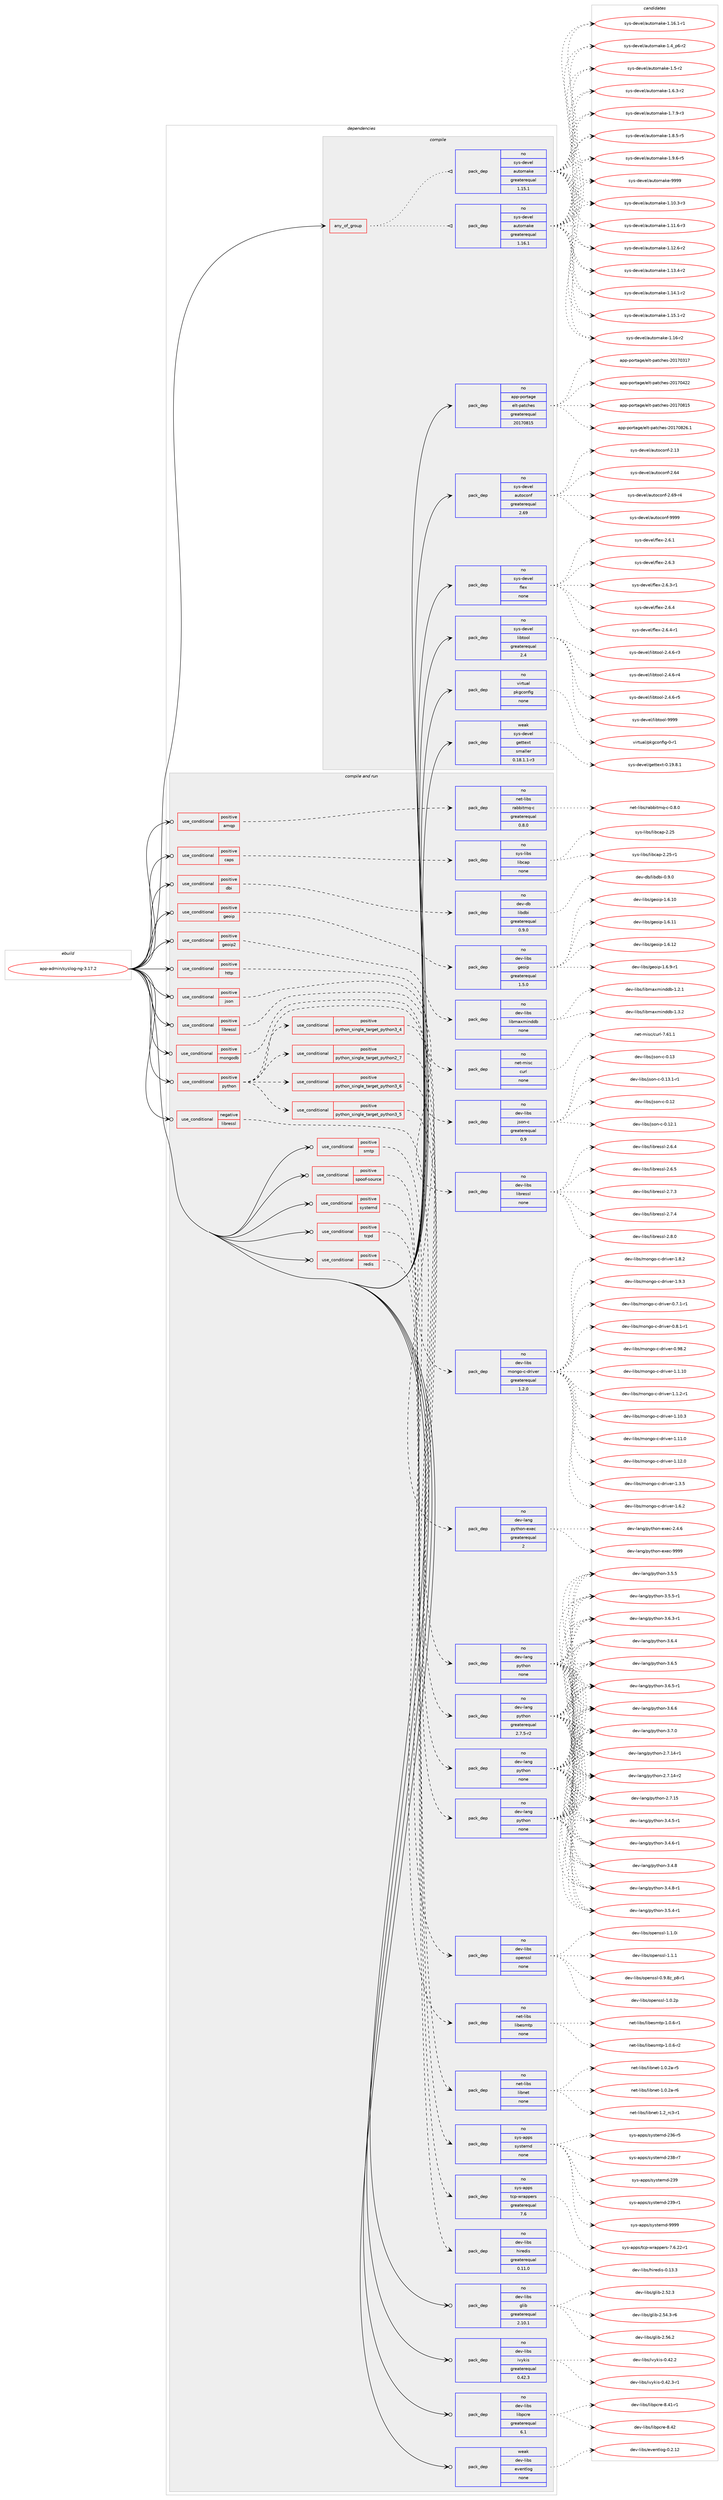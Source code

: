 digraph prolog {

# *************
# Graph options
# *************

newrank=true;
concentrate=true;
compound=true;
graph [rankdir=LR,fontname=Helvetica,fontsize=10,ranksep=1.5];#, ranksep=2.5, nodesep=0.2];
edge  [arrowhead=vee];
node  [fontname=Helvetica,fontsize=10];

# **********
# The ebuild
# **********

subgraph cluster_leftcol {
color=gray;
rank=same;
label=<<i>ebuild</i>>;
id [label="app-admin/syslog-ng-3.17.2", color=red, width=4, href="../app-admin/syslog-ng-3.17.2.svg"];
}

# ****************
# The dependencies
# ****************

subgraph cluster_midcol {
color=gray;
label=<<i>dependencies</i>>;
subgraph cluster_compile {
fillcolor="#eeeeee";
style=filled;
label=<<i>compile</i>>;
subgraph any103 {
dependency6070 [label=<<TABLE BORDER="0" CELLBORDER="1" CELLSPACING="0" CELLPADDING="4"><TR><TD CELLPADDING="10">any_of_group</TD></TR></TABLE>>, shape=none, color=red];subgraph pack4454 {
dependency6071 [label=<<TABLE BORDER="0" CELLBORDER="1" CELLSPACING="0" CELLPADDING="4" WIDTH="220"><TR><TD ROWSPAN="6" CELLPADDING="30">pack_dep</TD></TR><TR><TD WIDTH="110">no</TD></TR><TR><TD>sys-devel</TD></TR><TR><TD>automake</TD></TR><TR><TD>greaterequal</TD></TR><TR><TD>1.16.1</TD></TR></TABLE>>, shape=none, color=blue];
}
dependency6070:e -> dependency6071:w [weight=20,style="dotted",arrowhead="oinv"];
subgraph pack4455 {
dependency6072 [label=<<TABLE BORDER="0" CELLBORDER="1" CELLSPACING="0" CELLPADDING="4" WIDTH="220"><TR><TD ROWSPAN="6" CELLPADDING="30">pack_dep</TD></TR><TR><TD WIDTH="110">no</TD></TR><TR><TD>sys-devel</TD></TR><TR><TD>automake</TD></TR><TR><TD>greaterequal</TD></TR><TR><TD>1.15.1</TD></TR></TABLE>>, shape=none, color=blue];
}
dependency6070:e -> dependency6072:w [weight=20,style="dotted",arrowhead="oinv"];
}
id:e -> dependency6070:w [weight=20,style="solid",arrowhead="vee"];
subgraph pack4456 {
dependency6073 [label=<<TABLE BORDER="0" CELLBORDER="1" CELLSPACING="0" CELLPADDING="4" WIDTH="220"><TR><TD ROWSPAN="6" CELLPADDING="30">pack_dep</TD></TR><TR><TD WIDTH="110">no</TD></TR><TR><TD>app-portage</TD></TR><TR><TD>elt-patches</TD></TR><TR><TD>greaterequal</TD></TR><TR><TD>20170815</TD></TR></TABLE>>, shape=none, color=blue];
}
id:e -> dependency6073:w [weight=20,style="solid",arrowhead="vee"];
subgraph pack4457 {
dependency6074 [label=<<TABLE BORDER="0" CELLBORDER="1" CELLSPACING="0" CELLPADDING="4" WIDTH="220"><TR><TD ROWSPAN="6" CELLPADDING="30">pack_dep</TD></TR><TR><TD WIDTH="110">no</TD></TR><TR><TD>sys-devel</TD></TR><TR><TD>autoconf</TD></TR><TR><TD>greaterequal</TD></TR><TR><TD>2.69</TD></TR></TABLE>>, shape=none, color=blue];
}
id:e -> dependency6074:w [weight=20,style="solid",arrowhead="vee"];
subgraph pack4458 {
dependency6075 [label=<<TABLE BORDER="0" CELLBORDER="1" CELLSPACING="0" CELLPADDING="4" WIDTH="220"><TR><TD ROWSPAN="6" CELLPADDING="30">pack_dep</TD></TR><TR><TD WIDTH="110">no</TD></TR><TR><TD>sys-devel</TD></TR><TR><TD>flex</TD></TR><TR><TD>none</TD></TR><TR><TD></TD></TR></TABLE>>, shape=none, color=blue];
}
id:e -> dependency6075:w [weight=20,style="solid",arrowhead="vee"];
subgraph pack4459 {
dependency6076 [label=<<TABLE BORDER="0" CELLBORDER="1" CELLSPACING="0" CELLPADDING="4" WIDTH="220"><TR><TD ROWSPAN="6" CELLPADDING="30">pack_dep</TD></TR><TR><TD WIDTH="110">no</TD></TR><TR><TD>sys-devel</TD></TR><TR><TD>libtool</TD></TR><TR><TD>greaterequal</TD></TR><TR><TD>2.4</TD></TR></TABLE>>, shape=none, color=blue];
}
id:e -> dependency6076:w [weight=20,style="solid",arrowhead="vee"];
subgraph pack4460 {
dependency6077 [label=<<TABLE BORDER="0" CELLBORDER="1" CELLSPACING="0" CELLPADDING="4" WIDTH="220"><TR><TD ROWSPAN="6" CELLPADDING="30">pack_dep</TD></TR><TR><TD WIDTH="110">no</TD></TR><TR><TD>virtual</TD></TR><TR><TD>pkgconfig</TD></TR><TR><TD>none</TD></TR><TR><TD></TD></TR></TABLE>>, shape=none, color=blue];
}
id:e -> dependency6077:w [weight=20,style="solid",arrowhead="vee"];
subgraph pack4461 {
dependency6078 [label=<<TABLE BORDER="0" CELLBORDER="1" CELLSPACING="0" CELLPADDING="4" WIDTH="220"><TR><TD ROWSPAN="6" CELLPADDING="30">pack_dep</TD></TR><TR><TD WIDTH="110">weak</TD></TR><TR><TD>sys-devel</TD></TR><TR><TD>gettext</TD></TR><TR><TD>smaller</TD></TR><TR><TD>0.18.1.1-r3</TD></TR></TABLE>>, shape=none, color=blue];
}
id:e -> dependency6078:w [weight=20,style="solid",arrowhead="vee"];
}
subgraph cluster_compileandrun {
fillcolor="#eeeeee";
style=filled;
label=<<i>compile and run</i>>;
subgraph cond1507 {
dependency6079 [label=<<TABLE BORDER="0" CELLBORDER="1" CELLSPACING="0" CELLPADDING="4"><TR><TD ROWSPAN="3" CELLPADDING="10">use_conditional</TD></TR><TR><TD>negative</TD></TR><TR><TD>libressl</TD></TR></TABLE>>, shape=none, color=red];
subgraph pack4462 {
dependency6080 [label=<<TABLE BORDER="0" CELLBORDER="1" CELLSPACING="0" CELLPADDING="4" WIDTH="220"><TR><TD ROWSPAN="6" CELLPADDING="30">pack_dep</TD></TR><TR><TD WIDTH="110">no</TD></TR><TR><TD>dev-libs</TD></TR><TR><TD>openssl</TD></TR><TR><TD>none</TD></TR><TR><TD></TD></TR></TABLE>>, shape=none, color=blue];
}
dependency6079:e -> dependency6080:w [weight=20,style="dashed",arrowhead="vee"];
}
id:e -> dependency6079:w [weight=20,style="solid",arrowhead="odotvee"];
subgraph cond1508 {
dependency6081 [label=<<TABLE BORDER="0" CELLBORDER="1" CELLSPACING="0" CELLPADDING="4"><TR><TD ROWSPAN="3" CELLPADDING="10">use_conditional</TD></TR><TR><TD>positive</TD></TR><TR><TD>amqp</TD></TR></TABLE>>, shape=none, color=red];
subgraph pack4463 {
dependency6082 [label=<<TABLE BORDER="0" CELLBORDER="1" CELLSPACING="0" CELLPADDING="4" WIDTH="220"><TR><TD ROWSPAN="6" CELLPADDING="30">pack_dep</TD></TR><TR><TD WIDTH="110">no</TD></TR><TR><TD>net-libs</TD></TR><TR><TD>rabbitmq-c</TD></TR><TR><TD>greaterequal</TD></TR><TR><TD>0.8.0</TD></TR></TABLE>>, shape=none, color=blue];
}
dependency6081:e -> dependency6082:w [weight=20,style="dashed",arrowhead="vee"];
}
id:e -> dependency6081:w [weight=20,style="solid",arrowhead="odotvee"];
subgraph cond1509 {
dependency6083 [label=<<TABLE BORDER="0" CELLBORDER="1" CELLSPACING="0" CELLPADDING="4"><TR><TD ROWSPAN="3" CELLPADDING="10">use_conditional</TD></TR><TR><TD>positive</TD></TR><TR><TD>caps</TD></TR></TABLE>>, shape=none, color=red];
subgraph pack4464 {
dependency6084 [label=<<TABLE BORDER="0" CELLBORDER="1" CELLSPACING="0" CELLPADDING="4" WIDTH="220"><TR><TD ROWSPAN="6" CELLPADDING="30">pack_dep</TD></TR><TR><TD WIDTH="110">no</TD></TR><TR><TD>sys-libs</TD></TR><TR><TD>libcap</TD></TR><TR><TD>none</TD></TR><TR><TD></TD></TR></TABLE>>, shape=none, color=blue];
}
dependency6083:e -> dependency6084:w [weight=20,style="dashed",arrowhead="vee"];
}
id:e -> dependency6083:w [weight=20,style="solid",arrowhead="odotvee"];
subgraph cond1510 {
dependency6085 [label=<<TABLE BORDER="0" CELLBORDER="1" CELLSPACING="0" CELLPADDING="4"><TR><TD ROWSPAN="3" CELLPADDING="10">use_conditional</TD></TR><TR><TD>positive</TD></TR><TR><TD>dbi</TD></TR></TABLE>>, shape=none, color=red];
subgraph pack4465 {
dependency6086 [label=<<TABLE BORDER="0" CELLBORDER="1" CELLSPACING="0" CELLPADDING="4" WIDTH="220"><TR><TD ROWSPAN="6" CELLPADDING="30">pack_dep</TD></TR><TR><TD WIDTH="110">no</TD></TR><TR><TD>dev-db</TD></TR><TR><TD>libdbi</TD></TR><TR><TD>greaterequal</TD></TR><TR><TD>0.9.0</TD></TR></TABLE>>, shape=none, color=blue];
}
dependency6085:e -> dependency6086:w [weight=20,style="dashed",arrowhead="vee"];
}
id:e -> dependency6085:w [weight=20,style="solid",arrowhead="odotvee"];
subgraph cond1511 {
dependency6087 [label=<<TABLE BORDER="0" CELLBORDER="1" CELLSPACING="0" CELLPADDING="4"><TR><TD ROWSPAN="3" CELLPADDING="10">use_conditional</TD></TR><TR><TD>positive</TD></TR><TR><TD>geoip</TD></TR></TABLE>>, shape=none, color=red];
subgraph pack4466 {
dependency6088 [label=<<TABLE BORDER="0" CELLBORDER="1" CELLSPACING="0" CELLPADDING="4" WIDTH="220"><TR><TD ROWSPAN="6" CELLPADDING="30">pack_dep</TD></TR><TR><TD WIDTH="110">no</TD></TR><TR><TD>dev-libs</TD></TR><TR><TD>geoip</TD></TR><TR><TD>greaterequal</TD></TR><TR><TD>1.5.0</TD></TR></TABLE>>, shape=none, color=blue];
}
dependency6087:e -> dependency6088:w [weight=20,style="dashed",arrowhead="vee"];
}
id:e -> dependency6087:w [weight=20,style="solid",arrowhead="odotvee"];
subgraph cond1512 {
dependency6089 [label=<<TABLE BORDER="0" CELLBORDER="1" CELLSPACING="0" CELLPADDING="4"><TR><TD ROWSPAN="3" CELLPADDING="10">use_conditional</TD></TR><TR><TD>positive</TD></TR><TR><TD>geoip2</TD></TR></TABLE>>, shape=none, color=red];
subgraph pack4467 {
dependency6090 [label=<<TABLE BORDER="0" CELLBORDER="1" CELLSPACING="0" CELLPADDING="4" WIDTH="220"><TR><TD ROWSPAN="6" CELLPADDING="30">pack_dep</TD></TR><TR><TD WIDTH="110">no</TD></TR><TR><TD>dev-libs</TD></TR><TR><TD>libmaxminddb</TD></TR><TR><TD>none</TD></TR><TR><TD></TD></TR></TABLE>>, shape=none, color=blue];
}
dependency6089:e -> dependency6090:w [weight=20,style="dashed",arrowhead="vee"];
}
id:e -> dependency6089:w [weight=20,style="solid",arrowhead="odotvee"];
subgraph cond1513 {
dependency6091 [label=<<TABLE BORDER="0" CELLBORDER="1" CELLSPACING="0" CELLPADDING="4"><TR><TD ROWSPAN="3" CELLPADDING="10">use_conditional</TD></TR><TR><TD>positive</TD></TR><TR><TD>http</TD></TR></TABLE>>, shape=none, color=red];
subgraph pack4468 {
dependency6092 [label=<<TABLE BORDER="0" CELLBORDER="1" CELLSPACING="0" CELLPADDING="4" WIDTH="220"><TR><TD ROWSPAN="6" CELLPADDING="30">pack_dep</TD></TR><TR><TD WIDTH="110">no</TD></TR><TR><TD>net-misc</TD></TR><TR><TD>curl</TD></TR><TR><TD>none</TD></TR><TR><TD></TD></TR></TABLE>>, shape=none, color=blue];
}
dependency6091:e -> dependency6092:w [weight=20,style="dashed",arrowhead="vee"];
}
id:e -> dependency6091:w [weight=20,style="solid",arrowhead="odotvee"];
subgraph cond1514 {
dependency6093 [label=<<TABLE BORDER="0" CELLBORDER="1" CELLSPACING="0" CELLPADDING="4"><TR><TD ROWSPAN="3" CELLPADDING="10">use_conditional</TD></TR><TR><TD>positive</TD></TR><TR><TD>json</TD></TR></TABLE>>, shape=none, color=red];
subgraph pack4469 {
dependency6094 [label=<<TABLE BORDER="0" CELLBORDER="1" CELLSPACING="0" CELLPADDING="4" WIDTH="220"><TR><TD ROWSPAN="6" CELLPADDING="30">pack_dep</TD></TR><TR><TD WIDTH="110">no</TD></TR><TR><TD>dev-libs</TD></TR><TR><TD>json-c</TD></TR><TR><TD>greaterequal</TD></TR><TR><TD>0.9</TD></TR></TABLE>>, shape=none, color=blue];
}
dependency6093:e -> dependency6094:w [weight=20,style="dashed",arrowhead="vee"];
}
id:e -> dependency6093:w [weight=20,style="solid",arrowhead="odotvee"];
subgraph cond1515 {
dependency6095 [label=<<TABLE BORDER="0" CELLBORDER="1" CELLSPACING="0" CELLPADDING="4"><TR><TD ROWSPAN="3" CELLPADDING="10">use_conditional</TD></TR><TR><TD>positive</TD></TR><TR><TD>libressl</TD></TR></TABLE>>, shape=none, color=red];
subgraph pack4470 {
dependency6096 [label=<<TABLE BORDER="0" CELLBORDER="1" CELLSPACING="0" CELLPADDING="4" WIDTH="220"><TR><TD ROWSPAN="6" CELLPADDING="30">pack_dep</TD></TR><TR><TD WIDTH="110">no</TD></TR><TR><TD>dev-libs</TD></TR><TR><TD>libressl</TD></TR><TR><TD>none</TD></TR><TR><TD></TD></TR></TABLE>>, shape=none, color=blue];
}
dependency6095:e -> dependency6096:w [weight=20,style="dashed",arrowhead="vee"];
}
id:e -> dependency6095:w [weight=20,style="solid",arrowhead="odotvee"];
subgraph cond1516 {
dependency6097 [label=<<TABLE BORDER="0" CELLBORDER="1" CELLSPACING="0" CELLPADDING="4"><TR><TD ROWSPAN="3" CELLPADDING="10">use_conditional</TD></TR><TR><TD>positive</TD></TR><TR><TD>mongodb</TD></TR></TABLE>>, shape=none, color=red];
subgraph pack4471 {
dependency6098 [label=<<TABLE BORDER="0" CELLBORDER="1" CELLSPACING="0" CELLPADDING="4" WIDTH="220"><TR><TD ROWSPAN="6" CELLPADDING="30">pack_dep</TD></TR><TR><TD WIDTH="110">no</TD></TR><TR><TD>dev-libs</TD></TR><TR><TD>mongo-c-driver</TD></TR><TR><TD>greaterequal</TD></TR><TR><TD>1.2.0</TD></TR></TABLE>>, shape=none, color=blue];
}
dependency6097:e -> dependency6098:w [weight=20,style="dashed",arrowhead="vee"];
}
id:e -> dependency6097:w [weight=20,style="solid",arrowhead="odotvee"];
subgraph cond1517 {
dependency6099 [label=<<TABLE BORDER="0" CELLBORDER="1" CELLSPACING="0" CELLPADDING="4"><TR><TD ROWSPAN="3" CELLPADDING="10">use_conditional</TD></TR><TR><TD>positive</TD></TR><TR><TD>python</TD></TR></TABLE>>, shape=none, color=red];
subgraph cond1518 {
dependency6100 [label=<<TABLE BORDER="0" CELLBORDER="1" CELLSPACING="0" CELLPADDING="4"><TR><TD ROWSPAN="3" CELLPADDING="10">use_conditional</TD></TR><TR><TD>positive</TD></TR><TR><TD>python_single_target_python2_7</TD></TR></TABLE>>, shape=none, color=red];
subgraph pack4472 {
dependency6101 [label=<<TABLE BORDER="0" CELLBORDER="1" CELLSPACING="0" CELLPADDING="4" WIDTH="220"><TR><TD ROWSPAN="6" CELLPADDING="30">pack_dep</TD></TR><TR><TD WIDTH="110">no</TD></TR><TR><TD>dev-lang</TD></TR><TR><TD>python</TD></TR><TR><TD>greaterequal</TD></TR><TR><TD>2.7.5-r2</TD></TR></TABLE>>, shape=none, color=blue];
}
dependency6100:e -> dependency6101:w [weight=20,style="dashed",arrowhead="vee"];
}
dependency6099:e -> dependency6100:w [weight=20,style="dashed",arrowhead="vee"];
subgraph cond1519 {
dependency6102 [label=<<TABLE BORDER="0" CELLBORDER="1" CELLSPACING="0" CELLPADDING="4"><TR><TD ROWSPAN="3" CELLPADDING="10">use_conditional</TD></TR><TR><TD>positive</TD></TR><TR><TD>python_single_target_python3_4</TD></TR></TABLE>>, shape=none, color=red];
subgraph pack4473 {
dependency6103 [label=<<TABLE BORDER="0" CELLBORDER="1" CELLSPACING="0" CELLPADDING="4" WIDTH="220"><TR><TD ROWSPAN="6" CELLPADDING="30">pack_dep</TD></TR><TR><TD WIDTH="110">no</TD></TR><TR><TD>dev-lang</TD></TR><TR><TD>python</TD></TR><TR><TD>none</TD></TR><TR><TD></TD></TR></TABLE>>, shape=none, color=blue];
}
dependency6102:e -> dependency6103:w [weight=20,style="dashed",arrowhead="vee"];
}
dependency6099:e -> dependency6102:w [weight=20,style="dashed",arrowhead="vee"];
subgraph cond1520 {
dependency6104 [label=<<TABLE BORDER="0" CELLBORDER="1" CELLSPACING="0" CELLPADDING="4"><TR><TD ROWSPAN="3" CELLPADDING="10">use_conditional</TD></TR><TR><TD>positive</TD></TR><TR><TD>python_single_target_python3_5</TD></TR></TABLE>>, shape=none, color=red];
subgraph pack4474 {
dependency6105 [label=<<TABLE BORDER="0" CELLBORDER="1" CELLSPACING="0" CELLPADDING="4" WIDTH="220"><TR><TD ROWSPAN="6" CELLPADDING="30">pack_dep</TD></TR><TR><TD WIDTH="110">no</TD></TR><TR><TD>dev-lang</TD></TR><TR><TD>python</TD></TR><TR><TD>none</TD></TR><TR><TD></TD></TR></TABLE>>, shape=none, color=blue];
}
dependency6104:e -> dependency6105:w [weight=20,style="dashed",arrowhead="vee"];
}
dependency6099:e -> dependency6104:w [weight=20,style="dashed",arrowhead="vee"];
subgraph cond1521 {
dependency6106 [label=<<TABLE BORDER="0" CELLBORDER="1" CELLSPACING="0" CELLPADDING="4"><TR><TD ROWSPAN="3" CELLPADDING="10">use_conditional</TD></TR><TR><TD>positive</TD></TR><TR><TD>python_single_target_python3_6</TD></TR></TABLE>>, shape=none, color=red];
subgraph pack4475 {
dependency6107 [label=<<TABLE BORDER="0" CELLBORDER="1" CELLSPACING="0" CELLPADDING="4" WIDTH="220"><TR><TD ROWSPAN="6" CELLPADDING="30">pack_dep</TD></TR><TR><TD WIDTH="110">no</TD></TR><TR><TD>dev-lang</TD></TR><TR><TD>python</TD></TR><TR><TD>none</TD></TR><TR><TD></TD></TR></TABLE>>, shape=none, color=blue];
}
dependency6106:e -> dependency6107:w [weight=20,style="dashed",arrowhead="vee"];
}
dependency6099:e -> dependency6106:w [weight=20,style="dashed",arrowhead="vee"];
subgraph pack4476 {
dependency6108 [label=<<TABLE BORDER="0" CELLBORDER="1" CELLSPACING="0" CELLPADDING="4" WIDTH="220"><TR><TD ROWSPAN="6" CELLPADDING="30">pack_dep</TD></TR><TR><TD WIDTH="110">no</TD></TR><TR><TD>dev-lang</TD></TR><TR><TD>python-exec</TD></TR><TR><TD>greaterequal</TD></TR><TR><TD>2</TD></TR></TABLE>>, shape=none, color=blue];
}
dependency6099:e -> dependency6108:w [weight=20,style="dashed",arrowhead="vee"];
}
id:e -> dependency6099:w [weight=20,style="solid",arrowhead="odotvee"];
subgraph cond1522 {
dependency6109 [label=<<TABLE BORDER="0" CELLBORDER="1" CELLSPACING="0" CELLPADDING="4"><TR><TD ROWSPAN="3" CELLPADDING="10">use_conditional</TD></TR><TR><TD>positive</TD></TR><TR><TD>redis</TD></TR></TABLE>>, shape=none, color=red];
subgraph pack4477 {
dependency6110 [label=<<TABLE BORDER="0" CELLBORDER="1" CELLSPACING="0" CELLPADDING="4" WIDTH="220"><TR><TD ROWSPAN="6" CELLPADDING="30">pack_dep</TD></TR><TR><TD WIDTH="110">no</TD></TR><TR><TD>dev-libs</TD></TR><TR><TD>hiredis</TD></TR><TR><TD>greaterequal</TD></TR><TR><TD>0.11.0</TD></TR></TABLE>>, shape=none, color=blue];
}
dependency6109:e -> dependency6110:w [weight=20,style="dashed",arrowhead="vee"];
}
id:e -> dependency6109:w [weight=20,style="solid",arrowhead="odotvee"];
subgraph cond1523 {
dependency6111 [label=<<TABLE BORDER="0" CELLBORDER="1" CELLSPACING="0" CELLPADDING="4"><TR><TD ROWSPAN="3" CELLPADDING="10">use_conditional</TD></TR><TR><TD>positive</TD></TR><TR><TD>smtp</TD></TR></TABLE>>, shape=none, color=red];
subgraph pack4478 {
dependency6112 [label=<<TABLE BORDER="0" CELLBORDER="1" CELLSPACING="0" CELLPADDING="4" WIDTH="220"><TR><TD ROWSPAN="6" CELLPADDING="30">pack_dep</TD></TR><TR><TD WIDTH="110">no</TD></TR><TR><TD>net-libs</TD></TR><TR><TD>libesmtp</TD></TR><TR><TD>none</TD></TR><TR><TD></TD></TR></TABLE>>, shape=none, color=blue];
}
dependency6111:e -> dependency6112:w [weight=20,style="dashed",arrowhead="vee"];
}
id:e -> dependency6111:w [weight=20,style="solid",arrowhead="odotvee"];
subgraph cond1524 {
dependency6113 [label=<<TABLE BORDER="0" CELLBORDER="1" CELLSPACING="0" CELLPADDING="4"><TR><TD ROWSPAN="3" CELLPADDING="10">use_conditional</TD></TR><TR><TD>positive</TD></TR><TR><TD>spoof-source</TD></TR></TABLE>>, shape=none, color=red];
subgraph pack4479 {
dependency6114 [label=<<TABLE BORDER="0" CELLBORDER="1" CELLSPACING="0" CELLPADDING="4" WIDTH="220"><TR><TD ROWSPAN="6" CELLPADDING="30">pack_dep</TD></TR><TR><TD WIDTH="110">no</TD></TR><TR><TD>net-libs</TD></TR><TR><TD>libnet</TD></TR><TR><TD>none</TD></TR><TR><TD></TD></TR></TABLE>>, shape=none, color=blue];
}
dependency6113:e -> dependency6114:w [weight=20,style="dashed",arrowhead="vee"];
}
id:e -> dependency6113:w [weight=20,style="solid",arrowhead="odotvee"];
subgraph cond1525 {
dependency6115 [label=<<TABLE BORDER="0" CELLBORDER="1" CELLSPACING="0" CELLPADDING="4"><TR><TD ROWSPAN="3" CELLPADDING="10">use_conditional</TD></TR><TR><TD>positive</TD></TR><TR><TD>systemd</TD></TR></TABLE>>, shape=none, color=red];
subgraph pack4480 {
dependency6116 [label=<<TABLE BORDER="0" CELLBORDER="1" CELLSPACING="0" CELLPADDING="4" WIDTH="220"><TR><TD ROWSPAN="6" CELLPADDING="30">pack_dep</TD></TR><TR><TD WIDTH="110">no</TD></TR><TR><TD>sys-apps</TD></TR><TR><TD>systemd</TD></TR><TR><TD>none</TD></TR><TR><TD></TD></TR></TABLE>>, shape=none, color=blue];
}
dependency6115:e -> dependency6116:w [weight=20,style="dashed",arrowhead="vee"];
}
id:e -> dependency6115:w [weight=20,style="solid",arrowhead="odotvee"];
subgraph cond1526 {
dependency6117 [label=<<TABLE BORDER="0" CELLBORDER="1" CELLSPACING="0" CELLPADDING="4"><TR><TD ROWSPAN="3" CELLPADDING="10">use_conditional</TD></TR><TR><TD>positive</TD></TR><TR><TD>tcpd</TD></TR></TABLE>>, shape=none, color=red];
subgraph pack4481 {
dependency6118 [label=<<TABLE BORDER="0" CELLBORDER="1" CELLSPACING="0" CELLPADDING="4" WIDTH="220"><TR><TD ROWSPAN="6" CELLPADDING="30">pack_dep</TD></TR><TR><TD WIDTH="110">no</TD></TR><TR><TD>sys-apps</TD></TR><TR><TD>tcp-wrappers</TD></TR><TR><TD>greaterequal</TD></TR><TR><TD>7.6</TD></TR></TABLE>>, shape=none, color=blue];
}
dependency6117:e -> dependency6118:w [weight=20,style="dashed",arrowhead="vee"];
}
id:e -> dependency6117:w [weight=20,style="solid",arrowhead="odotvee"];
subgraph pack4482 {
dependency6119 [label=<<TABLE BORDER="0" CELLBORDER="1" CELLSPACING="0" CELLPADDING="4" WIDTH="220"><TR><TD ROWSPAN="6" CELLPADDING="30">pack_dep</TD></TR><TR><TD WIDTH="110">no</TD></TR><TR><TD>dev-libs</TD></TR><TR><TD>glib</TD></TR><TR><TD>greaterequal</TD></TR><TR><TD>2.10.1</TD></TR></TABLE>>, shape=none, color=blue];
}
id:e -> dependency6119:w [weight=20,style="solid",arrowhead="odotvee"];
subgraph pack4483 {
dependency6120 [label=<<TABLE BORDER="0" CELLBORDER="1" CELLSPACING="0" CELLPADDING="4" WIDTH="220"><TR><TD ROWSPAN="6" CELLPADDING="30">pack_dep</TD></TR><TR><TD WIDTH="110">no</TD></TR><TR><TD>dev-libs</TD></TR><TR><TD>ivykis</TD></TR><TR><TD>greaterequal</TD></TR><TR><TD>0.42.3</TD></TR></TABLE>>, shape=none, color=blue];
}
id:e -> dependency6120:w [weight=20,style="solid",arrowhead="odotvee"];
subgraph pack4484 {
dependency6121 [label=<<TABLE BORDER="0" CELLBORDER="1" CELLSPACING="0" CELLPADDING="4" WIDTH="220"><TR><TD ROWSPAN="6" CELLPADDING="30">pack_dep</TD></TR><TR><TD WIDTH="110">no</TD></TR><TR><TD>dev-libs</TD></TR><TR><TD>libpcre</TD></TR><TR><TD>greaterequal</TD></TR><TR><TD>6.1</TD></TR></TABLE>>, shape=none, color=blue];
}
id:e -> dependency6121:w [weight=20,style="solid",arrowhead="odotvee"];
subgraph pack4485 {
dependency6122 [label=<<TABLE BORDER="0" CELLBORDER="1" CELLSPACING="0" CELLPADDING="4" WIDTH="220"><TR><TD ROWSPAN="6" CELLPADDING="30">pack_dep</TD></TR><TR><TD WIDTH="110">weak</TD></TR><TR><TD>dev-libs</TD></TR><TR><TD>eventlog</TD></TR><TR><TD>none</TD></TR><TR><TD></TD></TR></TABLE>>, shape=none, color=blue];
}
id:e -> dependency6122:w [weight=20,style="solid",arrowhead="odotvee"];
}
subgraph cluster_run {
fillcolor="#eeeeee";
style=filled;
label=<<i>run</i>>;
}
}

# **************
# The candidates
# **************

subgraph cluster_choices {
rank=same;
color=gray;
label=<<i>candidates</i>>;

subgraph choice4454 {
color=black;
nodesep=1;
choice11512111545100101118101108479711711611110997107101454946494846514511451 [label="sys-devel/automake-1.10.3-r3", color=red, width=4,href="../sys-devel/automake-1.10.3-r3.svg"];
choice11512111545100101118101108479711711611110997107101454946494946544511451 [label="sys-devel/automake-1.11.6-r3", color=red, width=4,href="../sys-devel/automake-1.11.6-r3.svg"];
choice11512111545100101118101108479711711611110997107101454946495046544511450 [label="sys-devel/automake-1.12.6-r2", color=red, width=4,href="../sys-devel/automake-1.12.6-r2.svg"];
choice11512111545100101118101108479711711611110997107101454946495146524511450 [label="sys-devel/automake-1.13.4-r2", color=red, width=4,href="../sys-devel/automake-1.13.4-r2.svg"];
choice11512111545100101118101108479711711611110997107101454946495246494511450 [label="sys-devel/automake-1.14.1-r2", color=red, width=4,href="../sys-devel/automake-1.14.1-r2.svg"];
choice11512111545100101118101108479711711611110997107101454946495346494511450 [label="sys-devel/automake-1.15.1-r2", color=red, width=4,href="../sys-devel/automake-1.15.1-r2.svg"];
choice1151211154510010111810110847971171161111099710710145494649544511450 [label="sys-devel/automake-1.16-r2", color=red, width=4,href="../sys-devel/automake-1.16-r2.svg"];
choice11512111545100101118101108479711711611110997107101454946495446494511449 [label="sys-devel/automake-1.16.1-r1", color=red, width=4,href="../sys-devel/automake-1.16.1-r1.svg"];
choice115121115451001011181011084797117116111109971071014549465295112544511450 [label="sys-devel/automake-1.4_p6-r2", color=red, width=4,href="../sys-devel/automake-1.4_p6-r2.svg"];
choice11512111545100101118101108479711711611110997107101454946534511450 [label="sys-devel/automake-1.5-r2", color=red, width=4,href="../sys-devel/automake-1.5-r2.svg"];
choice115121115451001011181011084797117116111109971071014549465446514511450 [label="sys-devel/automake-1.6.3-r2", color=red, width=4,href="../sys-devel/automake-1.6.3-r2.svg"];
choice115121115451001011181011084797117116111109971071014549465546574511451 [label="sys-devel/automake-1.7.9-r3", color=red, width=4,href="../sys-devel/automake-1.7.9-r3.svg"];
choice115121115451001011181011084797117116111109971071014549465646534511453 [label="sys-devel/automake-1.8.5-r5", color=red, width=4,href="../sys-devel/automake-1.8.5-r5.svg"];
choice115121115451001011181011084797117116111109971071014549465746544511453 [label="sys-devel/automake-1.9.6-r5", color=red, width=4,href="../sys-devel/automake-1.9.6-r5.svg"];
choice115121115451001011181011084797117116111109971071014557575757 [label="sys-devel/automake-9999", color=red, width=4,href="../sys-devel/automake-9999.svg"];
dependency6071:e -> choice11512111545100101118101108479711711611110997107101454946494846514511451:w [style=dotted,weight="100"];
dependency6071:e -> choice11512111545100101118101108479711711611110997107101454946494946544511451:w [style=dotted,weight="100"];
dependency6071:e -> choice11512111545100101118101108479711711611110997107101454946495046544511450:w [style=dotted,weight="100"];
dependency6071:e -> choice11512111545100101118101108479711711611110997107101454946495146524511450:w [style=dotted,weight="100"];
dependency6071:e -> choice11512111545100101118101108479711711611110997107101454946495246494511450:w [style=dotted,weight="100"];
dependency6071:e -> choice11512111545100101118101108479711711611110997107101454946495346494511450:w [style=dotted,weight="100"];
dependency6071:e -> choice1151211154510010111810110847971171161111099710710145494649544511450:w [style=dotted,weight="100"];
dependency6071:e -> choice11512111545100101118101108479711711611110997107101454946495446494511449:w [style=dotted,weight="100"];
dependency6071:e -> choice115121115451001011181011084797117116111109971071014549465295112544511450:w [style=dotted,weight="100"];
dependency6071:e -> choice11512111545100101118101108479711711611110997107101454946534511450:w [style=dotted,weight="100"];
dependency6071:e -> choice115121115451001011181011084797117116111109971071014549465446514511450:w [style=dotted,weight="100"];
dependency6071:e -> choice115121115451001011181011084797117116111109971071014549465546574511451:w [style=dotted,weight="100"];
dependency6071:e -> choice115121115451001011181011084797117116111109971071014549465646534511453:w [style=dotted,weight="100"];
dependency6071:e -> choice115121115451001011181011084797117116111109971071014549465746544511453:w [style=dotted,weight="100"];
dependency6071:e -> choice115121115451001011181011084797117116111109971071014557575757:w [style=dotted,weight="100"];
}
subgraph choice4455 {
color=black;
nodesep=1;
choice11512111545100101118101108479711711611110997107101454946494846514511451 [label="sys-devel/automake-1.10.3-r3", color=red, width=4,href="../sys-devel/automake-1.10.3-r3.svg"];
choice11512111545100101118101108479711711611110997107101454946494946544511451 [label="sys-devel/automake-1.11.6-r3", color=red, width=4,href="../sys-devel/automake-1.11.6-r3.svg"];
choice11512111545100101118101108479711711611110997107101454946495046544511450 [label="sys-devel/automake-1.12.6-r2", color=red, width=4,href="../sys-devel/automake-1.12.6-r2.svg"];
choice11512111545100101118101108479711711611110997107101454946495146524511450 [label="sys-devel/automake-1.13.4-r2", color=red, width=4,href="../sys-devel/automake-1.13.4-r2.svg"];
choice11512111545100101118101108479711711611110997107101454946495246494511450 [label="sys-devel/automake-1.14.1-r2", color=red, width=4,href="../sys-devel/automake-1.14.1-r2.svg"];
choice11512111545100101118101108479711711611110997107101454946495346494511450 [label="sys-devel/automake-1.15.1-r2", color=red, width=4,href="../sys-devel/automake-1.15.1-r2.svg"];
choice1151211154510010111810110847971171161111099710710145494649544511450 [label="sys-devel/automake-1.16-r2", color=red, width=4,href="../sys-devel/automake-1.16-r2.svg"];
choice11512111545100101118101108479711711611110997107101454946495446494511449 [label="sys-devel/automake-1.16.1-r1", color=red, width=4,href="../sys-devel/automake-1.16.1-r1.svg"];
choice115121115451001011181011084797117116111109971071014549465295112544511450 [label="sys-devel/automake-1.4_p6-r2", color=red, width=4,href="../sys-devel/automake-1.4_p6-r2.svg"];
choice11512111545100101118101108479711711611110997107101454946534511450 [label="sys-devel/automake-1.5-r2", color=red, width=4,href="../sys-devel/automake-1.5-r2.svg"];
choice115121115451001011181011084797117116111109971071014549465446514511450 [label="sys-devel/automake-1.6.3-r2", color=red, width=4,href="../sys-devel/automake-1.6.3-r2.svg"];
choice115121115451001011181011084797117116111109971071014549465546574511451 [label="sys-devel/automake-1.7.9-r3", color=red, width=4,href="../sys-devel/automake-1.7.9-r3.svg"];
choice115121115451001011181011084797117116111109971071014549465646534511453 [label="sys-devel/automake-1.8.5-r5", color=red, width=4,href="../sys-devel/automake-1.8.5-r5.svg"];
choice115121115451001011181011084797117116111109971071014549465746544511453 [label="sys-devel/automake-1.9.6-r5", color=red, width=4,href="../sys-devel/automake-1.9.6-r5.svg"];
choice115121115451001011181011084797117116111109971071014557575757 [label="sys-devel/automake-9999", color=red, width=4,href="../sys-devel/automake-9999.svg"];
dependency6072:e -> choice11512111545100101118101108479711711611110997107101454946494846514511451:w [style=dotted,weight="100"];
dependency6072:e -> choice11512111545100101118101108479711711611110997107101454946494946544511451:w [style=dotted,weight="100"];
dependency6072:e -> choice11512111545100101118101108479711711611110997107101454946495046544511450:w [style=dotted,weight="100"];
dependency6072:e -> choice11512111545100101118101108479711711611110997107101454946495146524511450:w [style=dotted,weight="100"];
dependency6072:e -> choice11512111545100101118101108479711711611110997107101454946495246494511450:w [style=dotted,weight="100"];
dependency6072:e -> choice11512111545100101118101108479711711611110997107101454946495346494511450:w [style=dotted,weight="100"];
dependency6072:e -> choice1151211154510010111810110847971171161111099710710145494649544511450:w [style=dotted,weight="100"];
dependency6072:e -> choice11512111545100101118101108479711711611110997107101454946495446494511449:w [style=dotted,weight="100"];
dependency6072:e -> choice115121115451001011181011084797117116111109971071014549465295112544511450:w [style=dotted,weight="100"];
dependency6072:e -> choice11512111545100101118101108479711711611110997107101454946534511450:w [style=dotted,weight="100"];
dependency6072:e -> choice115121115451001011181011084797117116111109971071014549465446514511450:w [style=dotted,weight="100"];
dependency6072:e -> choice115121115451001011181011084797117116111109971071014549465546574511451:w [style=dotted,weight="100"];
dependency6072:e -> choice115121115451001011181011084797117116111109971071014549465646534511453:w [style=dotted,weight="100"];
dependency6072:e -> choice115121115451001011181011084797117116111109971071014549465746544511453:w [style=dotted,weight="100"];
dependency6072:e -> choice115121115451001011181011084797117116111109971071014557575757:w [style=dotted,weight="100"];
}
subgraph choice4456 {
color=black;
nodesep=1;
choice97112112451121111141169710310147101108116451129711699104101115455048495548514955 [label="app-portage/elt-patches-20170317", color=red, width=4,href="../app-portage/elt-patches-20170317.svg"];
choice97112112451121111141169710310147101108116451129711699104101115455048495548525050 [label="app-portage/elt-patches-20170422", color=red, width=4,href="../app-portage/elt-patches-20170422.svg"];
choice97112112451121111141169710310147101108116451129711699104101115455048495548564953 [label="app-portage/elt-patches-20170815", color=red, width=4,href="../app-portage/elt-patches-20170815.svg"];
choice971121124511211111411697103101471011081164511297116991041011154550484955485650544649 [label="app-portage/elt-patches-20170826.1", color=red, width=4,href="../app-portage/elt-patches-20170826.1.svg"];
dependency6073:e -> choice97112112451121111141169710310147101108116451129711699104101115455048495548514955:w [style=dotted,weight="100"];
dependency6073:e -> choice97112112451121111141169710310147101108116451129711699104101115455048495548525050:w [style=dotted,weight="100"];
dependency6073:e -> choice97112112451121111141169710310147101108116451129711699104101115455048495548564953:w [style=dotted,weight="100"];
dependency6073:e -> choice971121124511211111411697103101471011081164511297116991041011154550484955485650544649:w [style=dotted,weight="100"];
}
subgraph choice4457 {
color=black;
nodesep=1;
choice115121115451001011181011084797117116111991111101024550464951 [label="sys-devel/autoconf-2.13", color=red, width=4,href="../sys-devel/autoconf-2.13.svg"];
choice115121115451001011181011084797117116111991111101024550465452 [label="sys-devel/autoconf-2.64", color=red, width=4,href="../sys-devel/autoconf-2.64.svg"];
choice1151211154510010111810110847971171161119911111010245504654574511452 [label="sys-devel/autoconf-2.69-r4", color=red, width=4,href="../sys-devel/autoconf-2.69-r4.svg"];
choice115121115451001011181011084797117116111991111101024557575757 [label="sys-devel/autoconf-9999", color=red, width=4,href="../sys-devel/autoconf-9999.svg"];
dependency6074:e -> choice115121115451001011181011084797117116111991111101024550464951:w [style=dotted,weight="100"];
dependency6074:e -> choice115121115451001011181011084797117116111991111101024550465452:w [style=dotted,weight="100"];
dependency6074:e -> choice1151211154510010111810110847971171161119911111010245504654574511452:w [style=dotted,weight="100"];
dependency6074:e -> choice115121115451001011181011084797117116111991111101024557575757:w [style=dotted,weight="100"];
}
subgraph choice4458 {
color=black;
nodesep=1;
choice1151211154510010111810110847102108101120455046544649 [label="sys-devel/flex-2.6.1", color=red, width=4,href="../sys-devel/flex-2.6.1.svg"];
choice1151211154510010111810110847102108101120455046544651 [label="sys-devel/flex-2.6.3", color=red, width=4,href="../sys-devel/flex-2.6.3.svg"];
choice11512111545100101118101108471021081011204550465446514511449 [label="sys-devel/flex-2.6.3-r1", color=red, width=4,href="../sys-devel/flex-2.6.3-r1.svg"];
choice1151211154510010111810110847102108101120455046544652 [label="sys-devel/flex-2.6.4", color=red, width=4,href="../sys-devel/flex-2.6.4.svg"];
choice11512111545100101118101108471021081011204550465446524511449 [label="sys-devel/flex-2.6.4-r1", color=red, width=4,href="../sys-devel/flex-2.6.4-r1.svg"];
dependency6075:e -> choice1151211154510010111810110847102108101120455046544649:w [style=dotted,weight="100"];
dependency6075:e -> choice1151211154510010111810110847102108101120455046544651:w [style=dotted,weight="100"];
dependency6075:e -> choice11512111545100101118101108471021081011204550465446514511449:w [style=dotted,weight="100"];
dependency6075:e -> choice1151211154510010111810110847102108101120455046544652:w [style=dotted,weight="100"];
dependency6075:e -> choice11512111545100101118101108471021081011204550465446524511449:w [style=dotted,weight="100"];
}
subgraph choice4459 {
color=black;
nodesep=1;
choice1151211154510010111810110847108105981161111111084550465246544511451 [label="sys-devel/libtool-2.4.6-r3", color=red, width=4,href="../sys-devel/libtool-2.4.6-r3.svg"];
choice1151211154510010111810110847108105981161111111084550465246544511452 [label="sys-devel/libtool-2.4.6-r4", color=red, width=4,href="../sys-devel/libtool-2.4.6-r4.svg"];
choice1151211154510010111810110847108105981161111111084550465246544511453 [label="sys-devel/libtool-2.4.6-r5", color=red, width=4,href="../sys-devel/libtool-2.4.6-r5.svg"];
choice1151211154510010111810110847108105981161111111084557575757 [label="sys-devel/libtool-9999", color=red, width=4,href="../sys-devel/libtool-9999.svg"];
dependency6076:e -> choice1151211154510010111810110847108105981161111111084550465246544511451:w [style=dotted,weight="100"];
dependency6076:e -> choice1151211154510010111810110847108105981161111111084550465246544511452:w [style=dotted,weight="100"];
dependency6076:e -> choice1151211154510010111810110847108105981161111111084550465246544511453:w [style=dotted,weight="100"];
dependency6076:e -> choice1151211154510010111810110847108105981161111111084557575757:w [style=dotted,weight="100"];
}
subgraph choice4460 {
color=black;
nodesep=1;
choice11810511411611797108471121071039911111010210510345484511449 [label="virtual/pkgconfig-0-r1", color=red, width=4,href="../virtual/pkgconfig-0-r1.svg"];
dependency6077:e -> choice11810511411611797108471121071039911111010210510345484511449:w [style=dotted,weight="100"];
}
subgraph choice4461 {
color=black;
nodesep=1;
choice1151211154510010111810110847103101116116101120116454846495746564649 [label="sys-devel/gettext-0.19.8.1", color=red, width=4,href="../sys-devel/gettext-0.19.8.1.svg"];
dependency6078:e -> choice1151211154510010111810110847103101116116101120116454846495746564649:w [style=dotted,weight="100"];
}
subgraph choice4462 {
color=black;
nodesep=1;
choice10010111845108105981154711111210111011511510845484657465612295112564511449 [label="dev-libs/openssl-0.9.8z_p8-r1", color=red, width=4,href="../dev-libs/openssl-0.9.8z_p8-r1.svg"];
choice100101118451081059811547111112101110115115108454946484650112 [label="dev-libs/openssl-1.0.2p", color=red, width=4,href="../dev-libs/openssl-1.0.2p.svg"];
choice100101118451081059811547111112101110115115108454946494648105 [label="dev-libs/openssl-1.1.0i", color=red, width=4,href="../dev-libs/openssl-1.1.0i.svg"];
choice100101118451081059811547111112101110115115108454946494649 [label="dev-libs/openssl-1.1.1", color=red, width=4,href="../dev-libs/openssl-1.1.1.svg"];
dependency6080:e -> choice10010111845108105981154711111210111011511510845484657465612295112564511449:w [style=dotted,weight="100"];
dependency6080:e -> choice100101118451081059811547111112101110115115108454946484650112:w [style=dotted,weight="100"];
dependency6080:e -> choice100101118451081059811547111112101110115115108454946494648105:w [style=dotted,weight="100"];
dependency6080:e -> choice100101118451081059811547111112101110115115108454946494649:w [style=dotted,weight="100"];
}
subgraph choice4463 {
color=black;
nodesep=1;
choice1101011164510810598115471149798981051161091134599454846564648 [label="net-libs/rabbitmq-c-0.8.0", color=red, width=4,href="../net-libs/rabbitmq-c-0.8.0.svg"];
dependency6082:e -> choice1101011164510810598115471149798981051161091134599454846564648:w [style=dotted,weight="100"];
}
subgraph choice4464 {
color=black;
nodesep=1;
choice1151211154510810598115471081059899971124550465053 [label="sys-libs/libcap-2.25", color=red, width=4,href="../sys-libs/libcap-2.25.svg"];
choice11512111545108105981154710810598999711245504650534511449 [label="sys-libs/libcap-2.25-r1", color=red, width=4,href="../sys-libs/libcap-2.25-r1.svg"];
dependency6084:e -> choice1151211154510810598115471081059899971124550465053:w [style=dotted,weight="100"];
dependency6084:e -> choice11512111545108105981154710810598999711245504650534511449:w [style=dotted,weight="100"];
}
subgraph choice4465 {
color=black;
nodesep=1;
choice1001011184510098471081059810098105454846574648 [label="dev-db/libdbi-0.9.0", color=red, width=4,href="../dev-db/libdbi-0.9.0.svg"];
dependency6086:e -> choice1001011184510098471081059810098105454846574648:w [style=dotted,weight="100"];
}
subgraph choice4466 {
color=black;
nodesep=1;
choice10010111845108105981154710310111110511245494654464948 [label="dev-libs/geoip-1.6.10", color=red, width=4,href="../dev-libs/geoip-1.6.10.svg"];
choice10010111845108105981154710310111110511245494654464949 [label="dev-libs/geoip-1.6.11", color=red, width=4,href="../dev-libs/geoip-1.6.11.svg"];
choice10010111845108105981154710310111110511245494654464950 [label="dev-libs/geoip-1.6.12", color=red, width=4,href="../dev-libs/geoip-1.6.12.svg"];
choice1001011184510810598115471031011111051124549465446574511449 [label="dev-libs/geoip-1.6.9-r1", color=red, width=4,href="../dev-libs/geoip-1.6.9-r1.svg"];
dependency6088:e -> choice10010111845108105981154710310111110511245494654464948:w [style=dotted,weight="100"];
dependency6088:e -> choice10010111845108105981154710310111110511245494654464949:w [style=dotted,weight="100"];
dependency6088:e -> choice10010111845108105981154710310111110511245494654464950:w [style=dotted,weight="100"];
dependency6088:e -> choice1001011184510810598115471031011111051124549465446574511449:w [style=dotted,weight="100"];
}
subgraph choice4467 {
color=black;
nodesep=1;
choice100101118451081059811547108105981099712010910511010010098454946504649 [label="dev-libs/libmaxminddb-1.2.1", color=red, width=4,href="../dev-libs/libmaxminddb-1.2.1.svg"];
choice100101118451081059811547108105981099712010910511010010098454946514650 [label="dev-libs/libmaxminddb-1.3.2", color=red, width=4,href="../dev-libs/libmaxminddb-1.3.2.svg"];
dependency6090:e -> choice100101118451081059811547108105981099712010910511010010098454946504649:w [style=dotted,weight="100"];
dependency6090:e -> choice100101118451081059811547108105981099712010910511010010098454946514650:w [style=dotted,weight="100"];
}
subgraph choice4468 {
color=black;
nodesep=1;
choice1101011164510910511599479911711410845554654494649 [label="net-misc/curl-7.61.1", color=red, width=4,href="../net-misc/curl-7.61.1.svg"];
dependency6092:e -> choice1101011164510910511599479911711410845554654494649:w [style=dotted,weight="100"];
}
subgraph choice4469 {
color=black;
nodesep=1;
choice10010111845108105981154710611511111045994548464950 [label="dev-libs/json-c-0.12", color=red, width=4,href="../dev-libs/json-c-0.12.svg"];
choice100101118451081059811547106115111110459945484649504649 [label="dev-libs/json-c-0.12.1", color=red, width=4,href="../dev-libs/json-c-0.12.1.svg"];
choice10010111845108105981154710611511111045994548464951 [label="dev-libs/json-c-0.13", color=red, width=4,href="../dev-libs/json-c-0.13.svg"];
choice1001011184510810598115471061151111104599454846495146494511449 [label="dev-libs/json-c-0.13.1-r1", color=red, width=4,href="../dev-libs/json-c-0.13.1-r1.svg"];
dependency6094:e -> choice10010111845108105981154710611511111045994548464950:w [style=dotted,weight="100"];
dependency6094:e -> choice100101118451081059811547106115111110459945484649504649:w [style=dotted,weight="100"];
dependency6094:e -> choice10010111845108105981154710611511111045994548464951:w [style=dotted,weight="100"];
dependency6094:e -> choice1001011184510810598115471061151111104599454846495146494511449:w [style=dotted,weight="100"];
}
subgraph choice4470 {
color=black;
nodesep=1;
choice10010111845108105981154710810598114101115115108455046544652 [label="dev-libs/libressl-2.6.4", color=red, width=4,href="../dev-libs/libressl-2.6.4.svg"];
choice10010111845108105981154710810598114101115115108455046544653 [label="dev-libs/libressl-2.6.5", color=red, width=4,href="../dev-libs/libressl-2.6.5.svg"];
choice10010111845108105981154710810598114101115115108455046554651 [label="dev-libs/libressl-2.7.3", color=red, width=4,href="../dev-libs/libressl-2.7.3.svg"];
choice10010111845108105981154710810598114101115115108455046554652 [label="dev-libs/libressl-2.7.4", color=red, width=4,href="../dev-libs/libressl-2.7.4.svg"];
choice10010111845108105981154710810598114101115115108455046564648 [label="dev-libs/libressl-2.8.0", color=red, width=4,href="../dev-libs/libressl-2.8.0.svg"];
dependency6096:e -> choice10010111845108105981154710810598114101115115108455046544652:w [style=dotted,weight="100"];
dependency6096:e -> choice10010111845108105981154710810598114101115115108455046544653:w [style=dotted,weight="100"];
dependency6096:e -> choice10010111845108105981154710810598114101115115108455046554651:w [style=dotted,weight="100"];
dependency6096:e -> choice10010111845108105981154710810598114101115115108455046554652:w [style=dotted,weight="100"];
dependency6096:e -> choice10010111845108105981154710810598114101115115108455046564648:w [style=dotted,weight="100"];
}
subgraph choice4471 {
color=black;
nodesep=1;
choice1001011184510810598115471091111101031114599451001141051181011144548465546494511449 [label="dev-libs/mongo-c-driver-0.7.1-r1", color=red, width=4,href="../dev-libs/mongo-c-driver-0.7.1-r1.svg"];
choice1001011184510810598115471091111101031114599451001141051181011144548465646494511449 [label="dev-libs/mongo-c-driver-0.8.1-r1", color=red, width=4,href="../dev-libs/mongo-c-driver-0.8.1-r1.svg"];
choice10010111845108105981154710911111010311145994510011410511810111445484657564650 [label="dev-libs/mongo-c-driver-0.98.2", color=red, width=4,href="../dev-libs/mongo-c-driver-0.98.2.svg"];
choice10010111845108105981154710911111010311145994510011410511810111445494649464948 [label="dev-libs/mongo-c-driver-1.1.10", color=red, width=4,href="../dev-libs/mongo-c-driver-1.1.10.svg"];
choice1001011184510810598115471091111101031114599451001141051181011144549464946504511449 [label="dev-libs/mongo-c-driver-1.1.2-r1", color=red, width=4,href="../dev-libs/mongo-c-driver-1.1.2-r1.svg"];
choice10010111845108105981154710911111010311145994510011410511810111445494649484651 [label="dev-libs/mongo-c-driver-1.10.3", color=red, width=4,href="../dev-libs/mongo-c-driver-1.10.3.svg"];
choice10010111845108105981154710911111010311145994510011410511810111445494649494648 [label="dev-libs/mongo-c-driver-1.11.0", color=red, width=4,href="../dev-libs/mongo-c-driver-1.11.0.svg"];
choice10010111845108105981154710911111010311145994510011410511810111445494649504648 [label="dev-libs/mongo-c-driver-1.12.0", color=red, width=4,href="../dev-libs/mongo-c-driver-1.12.0.svg"];
choice100101118451081059811547109111110103111459945100114105118101114454946514653 [label="dev-libs/mongo-c-driver-1.3.5", color=red, width=4,href="../dev-libs/mongo-c-driver-1.3.5.svg"];
choice100101118451081059811547109111110103111459945100114105118101114454946544650 [label="dev-libs/mongo-c-driver-1.6.2", color=red, width=4,href="../dev-libs/mongo-c-driver-1.6.2.svg"];
choice100101118451081059811547109111110103111459945100114105118101114454946564650 [label="dev-libs/mongo-c-driver-1.8.2", color=red, width=4,href="../dev-libs/mongo-c-driver-1.8.2.svg"];
choice100101118451081059811547109111110103111459945100114105118101114454946574651 [label="dev-libs/mongo-c-driver-1.9.3", color=red, width=4,href="../dev-libs/mongo-c-driver-1.9.3.svg"];
dependency6098:e -> choice1001011184510810598115471091111101031114599451001141051181011144548465546494511449:w [style=dotted,weight="100"];
dependency6098:e -> choice1001011184510810598115471091111101031114599451001141051181011144548465646494511449:w [style=dotted,weight="100"];
dependency6098:e -> choice10010111845108105981154710911111010311145994510011410511810111445484657564650:w [style=dotted,weight="100"];
dependency6098:e -> choice10010111845108105981154710911111010311145994510011410511810111445494649464948:w [style=dotted,weight="100"];
dependency6098:e -> choice1001011184510810598115471091111101031114599451001141051181011144549464946504511449:w [style=dotted,weight="100"];
dependency6098:e -> choice10010111845108105981154710911111010311145994510011410511810111445494649484651:w [style=dotted,weight="100"];
dependency6098:e -> choice10010111845108105981154710911111010311145994510011410511810111445494649494648:w [style=dotted,weight="100"];
dependency6098:e -> choice10010111845108105981154710911111010311145994510011410511810111445494649504648:w [style=dotted,weight="100"];
dependency6098:e -> choice100101118451081059811547109111110103111459945100114105118101114454946514653:w [style=dotted,weight="100"];
dependency6098:e -> choice100101118451081059811547109111110103111459945100114105118101114454946544650:w [style=dotted,weight="100"];
dependency6098:e -> choice100101118451081059811547109111110103111459945100114105118101114454946564650:w [style=dotted,weight="100"];
dependency6098:e -> choice100101118451081059811547109111110103111459945100114105118101114454946574651:w [style=dotted,weight="100"];
}
subgraph choice4472 {
color=black;
nodesep=1;
choice100101118451089711010347112121116104111110455046554649524511449 [label="dev-lang/python-2.7.14-r1", color=red, width=4,href="../dev-lang/python-2.7.14-r1.svg"];
choice100101118451089711010347112121116104111110455046554649524511450 [label="dev-lang/python-2.7.14-r2", color=red, width=4,href="../dev-lang/python-2.7.14-r2.svg"];
choice10010111845108971101034711212111610411111045504655464953 [label="dev-lang/python-2.7.15", color=red, width=4,href="../dev-lang/python-2.7.15.svg"];
choice1001011184510897110103471121211161041111104551465246534511449 [label="dev-lang/python-3.4.5-r1", color=red, width=4,href="../dev-lang/python-3.4.5-r1.svg"];
choice1001011184510897110103471121211161041111104551465246544511449 [label="dev-lang/python-3.4.6-r1", color=red, width=4,href="../dev-lang/python-3.4.6-r1.svg"];
choice100101118451089711010347112121116104111110455146524656 [label="dev-lang/python-3.4.8", color=red, width=4,href="../dev-lang/python-3.4.8.svg"];
choice1001011184510897110103471121211161041111104551465246564511449 [label="dev-lang/python-3.4.8-r1", color=red, width=4,href="../dev-lang/python-3.4.8-r1.svg"];
choice1001011184510897110103471121211161041111104551465346524511449 [label="dev-lang/python-3.5.4-r1", color=red, width=4,href="../dev-lang/python-3.5.4-r1.svg"];
choice100101118451089711010347112121116104111110455146534653 [label="dev-lang/python-3.5.5", color=red, width=4,href="../dev-lang/python-3.5.5.svg"];
choice1001011184510897110103471121211161041111104551465346534511449 [label="dev-lang/python-3.5.5-r1", color=red, width=4,href="../dev-lang/python-3.5.5-r1.svg"];
choice1001011184510897110103471121211161041111104551465446514511449 [label="dev-lang/python-3.6.3-r1", color=red, width=4,href="../dev-lang/python-3.6.3-r1.svg"];
choice100101118451089711010347112121116104111110455146544652 [label="dev-lang/python-3.6.4", color=red, width=4,href="../dev-lang/python-3.6.4.svg"];
choice100101118451089711010347112121116104111110455146544653 [label="dev-lang/python-3.6.5", color=red, width=4,href="../dev-lang/python-3.6.5.svg"];
choice1001011184510897110103471121211161041111104551465446534511449 [label="dev-lang/python-3.6.5-r1", color=red, width=4,href="../dev-lang/python-3.6.5-r1.svg"];
choice100101118451089711010347112121116104111110455146544654 [label="dev-lang/python-3.6.6", color=red, width=4,href="../dev-lang/python-3.6.6.svg"];
choice100101118451089711010347112121116104111110455146554648 [label="dev-lang/python-3.7.0", color=red, width=4,href="../dev-lang/python-3.7.0.svg"];
dependency6101:e -> choice100101118451089711010347112121116104111110455046554649524511449:w [style=dotted,weight="100"];
dependency6101:e -> choice100101118451089711010347112121116104111110455046554649524511450:w [style=dotted,weight="100"];
dependency6101:e -> choice10010111845108971101034711212111610411111045504655464953:w [style=dotted,weight="100"];
dependency6101:e -> choice1001011184510897110103471121211161041111104551465246534511449:w [style=dotted,weight="100"];
dependency6101:e -> choice1001011184510897110103471121211161041111104551465246544511449:w [style=dotted,weight="100"];
dependency6101:e -> choice100101118451089711010347112121116104111110455146524656:w [style=dotted,weight="100"];
dependency6101:e -> choice1001011184510897110103471121211161041111104551465246564511449:w [style=dotted,weight="100"];
dependency6101:e -> choice1001011184510897110103471121211161041111104551465346524511449:w [style=dotted,weight="100"];
dependency6101:e -> choice100101118451089711010347112121116104111110455146534653:w [style=dotted,weight="100"];
dependency6101:e -> choice1001011184510897110103471121211161041111104551465346534511449:w [style=dotted,weight="100"];
dependency6101:e -> choice1001011184510897110103471121211161041111104551465446514511449:w [style=dotted,weight="100"];
dependency6101:e -> choice100101118451089711010347112121116104111110455146544652:w [style=dotted,weight="100"];
dependency6101:e -> choice100101118451089711010347112121116104111110455146544653:w [style=dotted,weight="100"];
dependency6101:e -> choice1001011184510897110103471121211161041111104551465446534511449:w [style=dotted,weight="100"];
dependency6101:e -> choice100101118451089711010347112121116104111110455146544654:w [style=dotted,weight="100"];
dependency6101:e -> choice100101118451089711010347112121116104111110455146554648:w [style=dotted,weight="100"];
}
subgraph choice4473 {
color=black;
nodesep=1;
choice100101118451089711010347112121116104111110455046554649524511449 [label="dev-lang/python-2.7.14-r1", color=red, width=4,href="../dev-lang/python-2.7.14-r1.svg"];
choice100101118451089711010347112121116104111110455046554649524511450 [label="dev-lang/python-2.7.14-r2", color=red, width=4,href="../dev-lang/python-2.7.14-r2.svg"];
choice10010111845108971101034711212111610411111045504655464953 [label="dev-lang/python-2.7.15", color=red, width=4,href="../dev-lang/python-2.7.15.svg"];
choice1001011184510897110103471121211161041111104551465246534511449 [label="dev-lang/python-3.4.5-r1", color=red, width=4,href="../dev-lang/python-3.4.5-r1.svg"];
choice1001011184510897110103471121211161041111104551465246544511449 [label="dev-lang/python-3.4.6-r1", color=red, width=4,href="../dev-lang/python-3.4.6-r1.svg"];
choice100101118451089711010347112121116104111110455146524656 [label="dev-lang/python-3.4.8", color=red, width=4,href="../dev-lang/python-3.4.8.svg"];
choice1001011184510897110103471121211161041111104551465246564511449 [label="dev-lang/python-3.4.8-r1", color=red, width=4,href="../dev-lang/python-3.4.8-r1.svg"];
choice1001011184510897110103471121211161041111104551465346524511449 [label="dev-lang/python-3.5.4-r1", color=red, width=4,href="../dev-lang/python-3.5.4-r1.svg"];
choice100101118451089711010347112121116104111110455146534653 [label="dev-lang/python-3.5.5", color=red, width=4,href="../dev-lang/python-3.5.5.svg"];
choice1001011184510897110103471121211161041111104551465346534511449 [label="dev-lang/python-3.5.5-r1", color=red, width=4,href="../dev-lang/python-3.5.5-r1.svg"];
choice1001011184510897110103471121211161041111104551465446514511449 [label="dev-lang/python-3.6.3-r1", color=red, width=4,href="../dev-lang/python-3.6.3-r1.svg"];
choice100101118451089711010347112121116104111110455146544652 [label="dev-lang/python-3.6.4", color=red, width=4,href="../dev-lang/python-3.6.4.svg"];
choice100101118451089711010347112121116104111110455146544653 [label="dev-lang/python-3.6.5", color=red, width=4,href="../dev-lang/python-3.6.5.svg"];
choice1001011184510897110103471121211161041111104551465446534511449 [label="dev-lang/python-3.6.5-r1", color=red, width=4,href="../dev-lang/python-3.6.5-r1.svg"];
choice100101118451089711010347112121116104111110455146544654 [label="dev-lang/python-3.6.6", color=red, width=4,href="../dev-lang/python-3.6.6.svg"];
choice100101118451089711010347112121116104111110455146554648 [label="dev-lang/python-3.7.0", color=red, width=4,href="../dev-lang/python-3.7.0.svg"];
dependency6103:e -> choice100101118451089711010347112121116104111110455046554649524511449:w [style=dotted,weight="100"];
dependency6103:e -> choice100101118451089711010347112121116104111110455046554649524511450:w [style=dotted,weight="100"];
dependency6103:e -> choice10010111845108971101034711212111610411111045504655464953:w [style=dotted,weight="100"];
dependency6103:e -> choice1001011184510897110103471121211161041111104551465246534511449:w [style=dotted,weight="100"];
dependency6103:e -> choice1001011184510897110103471121211161041111104551465246544511449:w [style=dotted,weight="100"];
dependency6103:e -> choice100101118451089711010347112121116104111110455146524656:w [style=dotted,weight="100"];
dependency6103:e -> choice1001011184510897110103471121211161041111104551465246564511449:w [style=dotted,weight="100"];
dependency6103:e -> choice1001011184510897110103471121211161041111104551465346524511449:w [style=dotted,weight="100"];
dependency6103:e -> choice100101118451089711010347112121116104111110455146534653:w [style=dotted,weight="100"];
dependency6103:e -> choice1001011184510897110103471121211161041111104551465346534511449:w [style=dotted,weight="100"];
dependency6103:e -> choice1001011184510897110103471121211161041111104551465446514511449:w [style=dotted,weight="100"];
dependency6103:e -> choice100101118451089711010347112121116104111110455146544652:w [style=dotted,weight="100"];
dependency6103:e -> choice100101118451089711010347112121116104111110455146544653:w [style=dotted,weight="100"];
dependency6103:e -> choice1001011184510897110103471121211161041111104551465446534511449:w [style=dotted,weight="100"];
dependency6103:e -> choice100101118451089711010347112121116104111110455146544654:w [style=dotted,weight="100"];
dependency6103:e -> choice100101118451089711010347112121116104111110455146554648:w [style=dotted,weight="100"];
}
subgraph choice4474 {
color=black;
nodesep=1;
choice100101118451089711010347112121116104111110455046554649524511449 [label="dev-lang/python-2.7.14-r1", color=red, width=4,href="../dev-lang/python-2.7.14-r1.svg"];
choice100101118451089711010347112121116104111110455046554649524511450 [label="dev-lang/python-2.7.14-r2", color=red, width=4,href="../dev-lang/python-2.7.14-r2.svg"];
choice10010111845108971101034711212111610411111045504655464953 [label="dev-lang/python-2.7.15", color=red, width=4,href="../dev-lang/python-2.7.15.svg"];
choice1001011184510897110103471121211161041111104551465246534511449 [label="dev-lang/python-3.4.5-r1", color=red, width=4,href="../dev-lang/python-3.4.5-r1.svg"];
choice1001011184510897110103471121211161041111104551465246544511449 [label="dev-lang/python-3.4.6-r1", color=red, width=4,href="../dev-lang/python-3.4.6-r1.svg"];
choice100101118451089711010347112121116104111110455146524656 [label="dev-lang/python-3.4.8", color=red, width=4,href="../dev-lang/python-3.4.8.svg"];
choice1001011184510897110103471121211161041111104551465246564511449 [label="dev-lang/python-3.4.8-r1", color=red, width=4,href="../dev-lang/python-3.4.8-r1.svg"];
choice1001011184510897110103471121211161041111104551465346524511449 [label="dev-lang/python-3.5.4-r1", color=red, width=4,href="../dev-lang/python-3.5.4-r1.svg"];
choice100101118451089711010347112121116104111110455146534653 [label="dev-lang/python-3.5.5", color=red, width=4,href="../dev-lang/python-3.5.5.svg"];
choice1001011184510897110103471121211161041111104551465346534511449 [label="dev-lang/python-3.5.5-r1", color=red, width=4,href="../dev-lang/python-3.5.5-r1.svg"];
choice1001011184510897110103471121211161041111104551465446514511449 [label="dev-lang/python-3.6.3-r1", color=red, width=4,href="../dev-lang/python-3.6.3-r1.svg"];
choice100101118451089711010347112121116104111110455146544652 [label="dev-lang/python-3.6.4", color=red, width=4,href="../dev-lang/python-3.6.4.svg"];
choice100101118451089711010347112121116104111110455146544653 [label="dev-lang/python-3.6.5", color=red, width=4,href="../dev-lang/python-3.6.5.svg"];
choice1001011184510897110103471121211161041111104551465446534511449 [label="dev-lang/python-3.6.5-r1", color=red, width=4,href="../dev-lang/python-3.6.5-r1.svg"];
choice100101118451089711010347112121116104111110455146544654 [label="dev-lang/python-3.6.6", color=red, width=4,href="../dev-lang/python-3.6.6.svg"];
choice100101118451089711010347112121116104111110455146554648 [label="dev-lang/python-3.7.0", color=red, width=4,href="../dev-lang/python-3.7.0.svg"];
dependency6105:e -> choice100101118451089711010347112121116104111110455046554649524511449:w [style=dotted,weight="100"];
dependency6105:e -> choice100101118451089711010347112121116104111110455046554649524511450:w [style=dotted,weight="100"];
dependency6105:e -> choice10010111845108971101034711212111610411111045504655464953:w [style=dotted,weight="100"];
dependency6105:e -> choice1001011184510897110103471121211161041111104551465246534511449:w [style=dotted,weight="100"];
dependency6105:e -> choice1001011184510897110103471121211161041111104551465246544511449:w [style=dotted,weight="100"];
dependency6105:e -> choice100101118451089711010347112121116104111110455146524656:w [style=dotted,weight="100"];
dependency6105:e -> choice1001011184510897110103471121211161041111104551465246564511449:w [style=dotted,weight="100"];
dependency6105:e -> choice1001011184510897110103471121211161041111104551465346524511449:w [style=dotted,weight="100"];
dependency6105:e -> choice100101118451089711010347112121116104111110455146534653:w [style=dotted,weight="100"];
dependency6105:e -> choice1001011184510897110103471121211161041111104551465346534511449:w [style=dotted,weight="100"];
dependency6105:e -> choice1001011184510897110103471121211161041111104551465446514511449:w [style=dotted,weight="100"];
dependency6105:e -> choice100101118451089711010347112121116104111110455146544652:w [style=dotted,weight="100"];
dependency6105:e -> choice100101118451089711010347112121116104111110455146544653:w [style=dotted,weight="100"];
dependency6105:e -> choice1001011184510897110103471121211161041111104551465446534511449:w [style=dotted,weight="100"];
dependency6105:e -> choice100101118451089711010347112121116104111110455146544654:w [style=dotted,weight="100"];
dependency6105:e -> choice100101118451089711010347112121116104111110455146554648:w [style=dotted,weight="100"];
}
subgraph choice4475 {
color=black;
nodesep=1;
choice100101118451089711010347112121116104111110455046554649524511449 [label="dev-lang/python-2.7.14-r1", color=red, width=4,href="../dev-lang/python-2.7.14-r1.svg"];
choice100101118451089711010347112121116104111110455046554649524511450 [label="dev-lang/python-2.7.14-r2", color=red, width=4,href="../dev-lang/python-2.7.14-r2.svg"];
choice10010111845108971101034711212111610411111045504655464953 [label="dev-lang/python-2.7.15", color=red, width=4,href="../dev-lang/python-2.7.15.svg"];
choice1001011184510897110103471121211161041111104551465246534511449 [label="dev-lang/python-3.4.5-r1", color=red, width=4,href="../dev-lang/python-3.4.5-r1.svg"];
choice1001011184510897110103471121211161041111104551465246544511449 [label="dev-lang/python-3.4.6-r1", color=red, width=4,href="../dev-lang/python-3.4.6-r1.svg"];
choice100101118451089711010347112121116104111110455146524656 [label="dev-lang/python-3.4.8", color=red, width=4,href="../dev-lang/python-3.4.8.svg"];
choice1001011184510897110103471121211161041111104551465246564511449 [label="dev-lang/python-3.4.8-r1", color=red, width=4,href="../dev-lang/python-3.4.8-r1.svg"];
choice1001011184510897110103471121211161041111104551465346524511449 [label="dev-lang/python-3.5.4-r1", color=red, width=4,href="../dev-lang/python-3.5.4-r1.svg"];
choice100101118451089711010347112121116104111110455146534653 [label="dev-lang/python-3.5.5", color=red, width=4,href="../dev-lang/python-3.5.5.svg"];
choice1001011184510897110103471121211161041111104551465346534511449 [label="dev-lang/python-3.5.5-r1", color=red, width=4,href="../dev-lang/python-3.5.5-r1.svg"];
choice1001011184510897110103471121211161041111104551465446514511449 [label="dev-lang/python-3.6.3-r1", color=red, width=4,href="../dev-lang/python-3.6.3-r1.svg"];
choice100101118451089711010347112121116104111110455146544652 [label="dev-lang/python-3.6.4", color=red, width=4,href="../dev-lang/python-3.6.4.svg"];
choice100101118451089711010347112121116104111110455146544653 [label="dev-lang/python-3.6.5", color=red, width=4,href="../dev-lang/python-3.6.5.svg"];
choice1001011184510897110103471121211161041111104551465446534511449 [label="dev-lang/python-3.6.5-r1", color=red, width=4,href="../dev-lang/python-3.6.5-r1.svg"];
choice100101118451089711010347112121116104111110455146544654 [label="dev-lang/python-3.6.6", color=red, width=4,href="../dev-lang/python-3.6.6.svg"];
choice100101118451089711010347112121116104111110455146554648 [label="dev-lang/python-3.7.0", color=red, width=4,href="../dev-lang/python-3.7.0.svg"];
dependency6107:e -> choice100101118451089711010347112121116104111110455046554649524511449:w [style=dotted,weight="100"];
dependency6107:e -> choice100101118451089711010347112121116104111110455046554649524511450:w [style=dotted,weight="100"];
dependency6107:e -> choice10010111845108971101034711212111610411111045504655464953:w [style=dotted,weight="100"];
dependency6107:e -> choice1001011184510897110103471121211161041111104551465246534511449:w [style=dotted,weight="100"];
dependency6107:e -> choice1001011184510897110103471121211161041111104551465246544511449:w [style=dotted,weight="100"];
dependency6107:e -> choice100101118451089711010347112121116104111110455146524656:w [style=dotted,weight="100"];
dependency6107:e -> choice1001011184510897110103471121211161041111104551465246564511449:w [style=dotted,weight="100"];
dependency6107:e -> choice1001011184510897110103471121211161041111104551465346524511449:w [style=dotted,weight="100"];
dependency6107:e -> choice100101118451089711010347112121116104111110455146534653:w [style=dotted,weight="100"];
dependency6107:e -> choice1001011184510897110103471121211161041111104551465346534511449:w [style=dotted,weight="100"];
dependency6107:e -> choice1001011184510897110103471121211161041111104551465446514511449:w [style=dotted,weight="100"];
dependency6107:e -> choice100101118451089711010347112121116104111110455146544652:w [style=dotted,weight="100"];
dependency6107:e -> choice100101118451089711010347112121116104111110455146544653:w [style=dotted,weight="100"];
dependency6107:e -> choice1001011184510897110103471121211161041111104551465446534511449:w [style=dotted,weight="100"];
dependency6107:e -> choice100101118451089711010347112121116104111110455146544654:w [style=dotted,weight="100"];
dependency6107:e -> choice100101118451089711010347112121116104111110455146554648:w [style=dotted,weight="100"];
}
subgraph choice4476 {
color=black;
nodesep=1;
choice1001011184510897110103471121211161041111104510112010199455046524654 [label="dev-lang/python-exec-2.4.6", color=red, width=4,href="../dev-lang/python-exec-2.4.6.svg"];
choice10010111845108971101034711212111610411111045101120101994557575757 [label="dev-lang/python-exec-9999", color=red, width=4,href="../dev-lang/python-exec-9999.svg"];
dependency6108:e -> choice1001011184510897110103471121211161041111104510112010199455046524654:w [style=dotted,weight="100"];
dependency6108:e -> choice10010111845108971101034711212111610411111045101120101994557575757:w [style=dotted,weight="100"];
}
subgraph choice4477 {
color=black;
nodesep=1;
choice10010111845108105981154710410511410110010511545484649514651 [label="dev-libs/hiredis-0.13.3", color=red, width=4,href="../dev-libs/hiredis-0.13.3.svg"];
dependency6110:e -> choice10010111845108105981154710410511410110010511545484649514651:w [style=dotted,weight="100"];
}
subgraph choice4478 {
color=black;
nodesep=1;
choice110101116451081059811547108105981011151091161124549464846544511449 [label="net-libs/libesmtp-1.0.6-r1", color=red, width=4,href="../net-libs/libesmtp-1.0.6-r1.svg"];
choice110101116451081059811547108105981011151091161124549464846544511450 [label="net-libs/libesmtp-1.0.6-r2", color=red, width=4,href="../net-libs/libesmtp-1.0.6-r2.svg"];
dependency6112:e -> choice110101116451081059811547108105981011151091161124549464846544511449:w [style=dotted,weight="100"];
dependency6112:e -> choice110101116451081059811547108105981011151091161124549464846544511450:w [style=dotted,weight="100"];
}
subgraph choice4479 {
color=black;
nodesep=1;
choice11010111645108105981154710810598110101116454946484650974511453 [label="net-libs/libnet-1.0.2a-r5", color=red, width=4,href="../net-libs/libnet-1.0.2a-r5.svg"];
choice11010111645108105981154710810598110101116454946484650974511454 [label="net-libs/libnet-1.0.2a-r6", color=red, width=4,href="../net-libs/libnet-1.0.2a-r6.svg"];
choice11010111645108105981154710810598110101116454946509511499514511449 [label="net-libs/libnet-1.2_rc3-r1", color=red, width=4,href="../net-libs/libnet-1.2_rc3-r1.svg"];
dependency6114:e -> choice11010111645108105981154710810598110101116454946484650974511453:w [style=dotted,weight="100"];
dependency6114:e -> choice11010111645108105981154710810598110101116454946484650974511454:w [style=dotted,weight="100"];
dependency6114:e -> choice11010111645108105981154710810598110101116454946509511499514511449:w [style=dotted,weight="100"];
}
subgraph choice4480 {
color=black;
nodesep=1;
choice115121115459711211211547115121115116101109100455051544511453 [label="sys-apps/systemd-236-r5", color=red, width=4,href="../sys-apps/systemd-236-r5.svg"];
choice115121115459711211211547115121115116101109100455051564511455 [label="sys-apps/systemd-238-r7", color=red, width=4,href="../sys-apps/systemd-238-r7.svg"];
choice11512111545971121121154711512111511610110910045505157 [label="sys-apps/systemd-239", color=red, width=4,href="../sys-apps/systemd-239.svg"];
choice115121115459711211211547115121115116101109100455051574511449 [label="sys-apps/systemd-239-r1", color=red, width=4,href="../sys-apps/systemd-239-r1.svg"];
choice1151211154597112112115471151211151161011091004557575757 [label="sys-apps/systemd-9999", color=red, width=4,href="../sys-apps/systemd-9999.svg"];
dependency6116:e -> choice115121115459711211211547115121115116101109100455051544511453:w [style=dotted,weight="100"];
dependency6116:e -> choice115121115459711211211547115121115116101109100455051564511455:w [style=dotted,weight="100"];
dependency6116:e -> choice11512111545971121121154711512111511610110910045505157:w [style=dotted,weight="100"];
dependency6116:e -> choice115121115459711211211547115121115116101109100455051574511449:w [style=dotted,weight="100"];
dependency6116:e -> choice1151211154597112112115471151211151161011091004557575757:w [style=dotted,weight="100"];
}
subgraph choice4481 {
color=black;
nodesep=1;
choice115121115459711211211547116991124511911497112112101114115455546544650504511449 [label="sys-apps/tcp-wrappers-7.6.22-r1", color=red, width=4,href="../sys-apps/tcp-wrappers-7.6.22-r1.svg"];
dependency6118:e -> choice115121115459711211211547116991124511911497112112101114115455546544650504511449:w [style=dotted,weight="100"];
}
subgraph choice4482 {
color=black;
nodesep=1;
choice1001011184510810598115471031081059845504653504651 [label="dev-libs/glib-2.52.3", color=red, width=4,href="../dev-libs/glib-2.52.3.svg"];
choice10010111845108105981154710310810598455046535246514511454 [label="dev-libs/glib-2.54.3-r6", color=red, width=4,href="../dev-libs/glib-2.54.3-r6.svg"];
choice1001011184510810598115471031081059845504653544650 [label="dev-libs/glib-2.56.2", color=red, width=4,href="../dev-libs/glib-2.56.2.svg"];
dependency6119:e -> choice1001011184510810598115471031081059845504653504651:w [style=dotted,weight="100"];
dependency6119:e -> choice10010111845108105981154710310810598455046535246514511454:w [style=dotted,weight="100"];
dependency6119:e -> choice1001011184510810598115471031081059845504653544650:w [style=dotted,weight="100"];
}
subgraph choice4483 {
color=black;
nodesep=1;
choice10010111845108105981154710511812110710511545484652504650 [label="dev-libs/ivykis-0.42.2", color=red, width=4,href="../dev-libs/ivykis-0.42.2.svg"];
choice100101118451081059811547105118121107105115454846525046514511449 [label="dev-libs/ivykis-0.42.3-r1", color=red, width=4,href="../dev-libs/ivykis-0.42.3-r1.svg"];
dependency6120:e -> choice10010111845108105981154710511812110710511545484652504650:w [style=dotted,weight="100"];
dependency6120:e -> choice100101118451081059811547105118121107105115454846525046514511449:w [style=dotted,weight="100"];
}
subgraph choice4484 {
color=black;
nodesep=1;
choice100101118451081059811547108105981129911410145564652494511449 [label="dev-libs/libpcre-8.41-r1", color=red, width=4,href="../dev-libs/libpcre-8.41-r1.svg"];
choice10010111845108105981154710810598112991141014556465250 [label="dev-libs/libpcre-8.42", color=red, width=4,href="../dev-libs/libpcre-8.42.svg"];
dependency6121:e -> choice100101118451081059811547108105981129911410145564652494511449:w [style=dotted,weight="100"];
dependency6121:e -> choice10010111845108105981154710810598112991141014556465250:w [style=dotted,weight="100"];
}
subgraph choice4485 {
color=black;
nodesep=1;
choice10010111845108105981154710111810111011610811110345484650464950 [label="dev-libs/eventlog-0.2.12", color=red, width=4,href="../dev-libs/eventlog-0.2.12.svg"];
dependency6122:e -> choice10010111845108105981154710111810111011610811110345484650464950:w [style=dotted,weight="100"];
}
}

}
